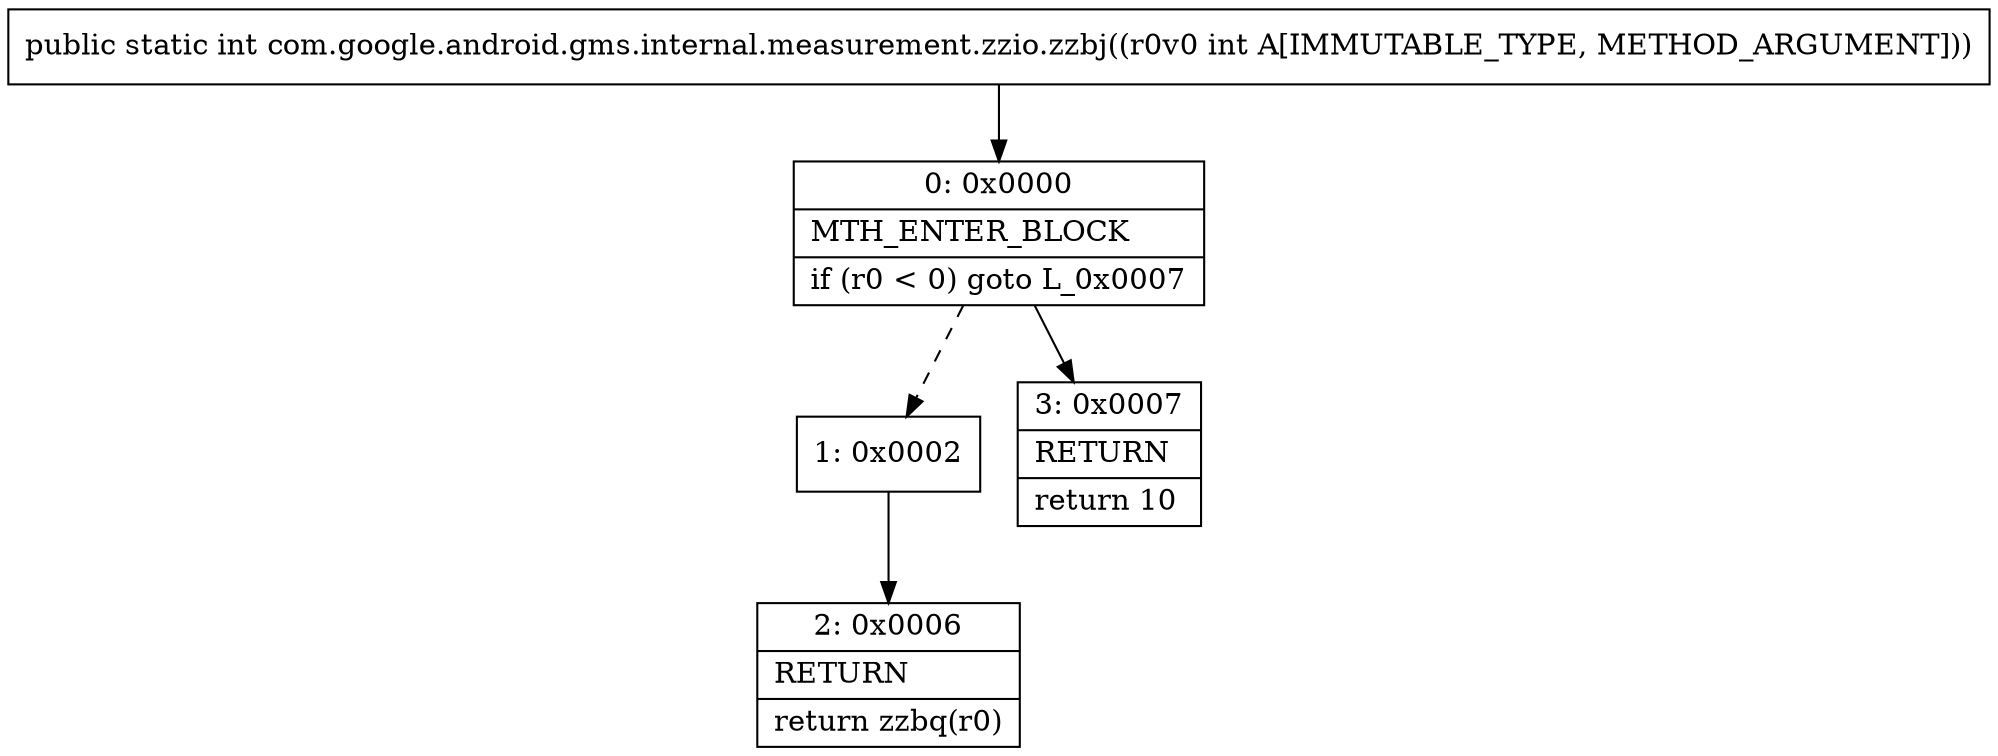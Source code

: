 digraph "CFG forcom.google.android.gms.internal.measurement.zzio.zzbj(I)I" {
Node_0 [shape=record,label="{0\:\ 0x0000|MTH_ENTER_BLOCK\l|if (r0 \< 0) goto L_0x0007\l}"];
Node_1 [shape=record,label="{1\:\ 0x0002}"];
Node_2 [shape=record,label="{2\:\ 0x0006|RETURN\l|return zzbq(r0)\l}"];
Node_3 [shape=record,label="{3\:\ 0x0007|RETURN\l|return 10\l}"];
MethodNode[shape=record,label="{public static int com.google.android.gms.internal.measurement.zzio.zzbj((r0v0 int A[IMMUTABLE_TYPE, METHOD_ARGUMENT])) }"];
MethodNode -> Node_0;
Node_0 -> Node_1[style=dashed];
Node_0 -> Node_3;
Node_1 -> Node_2;
}

